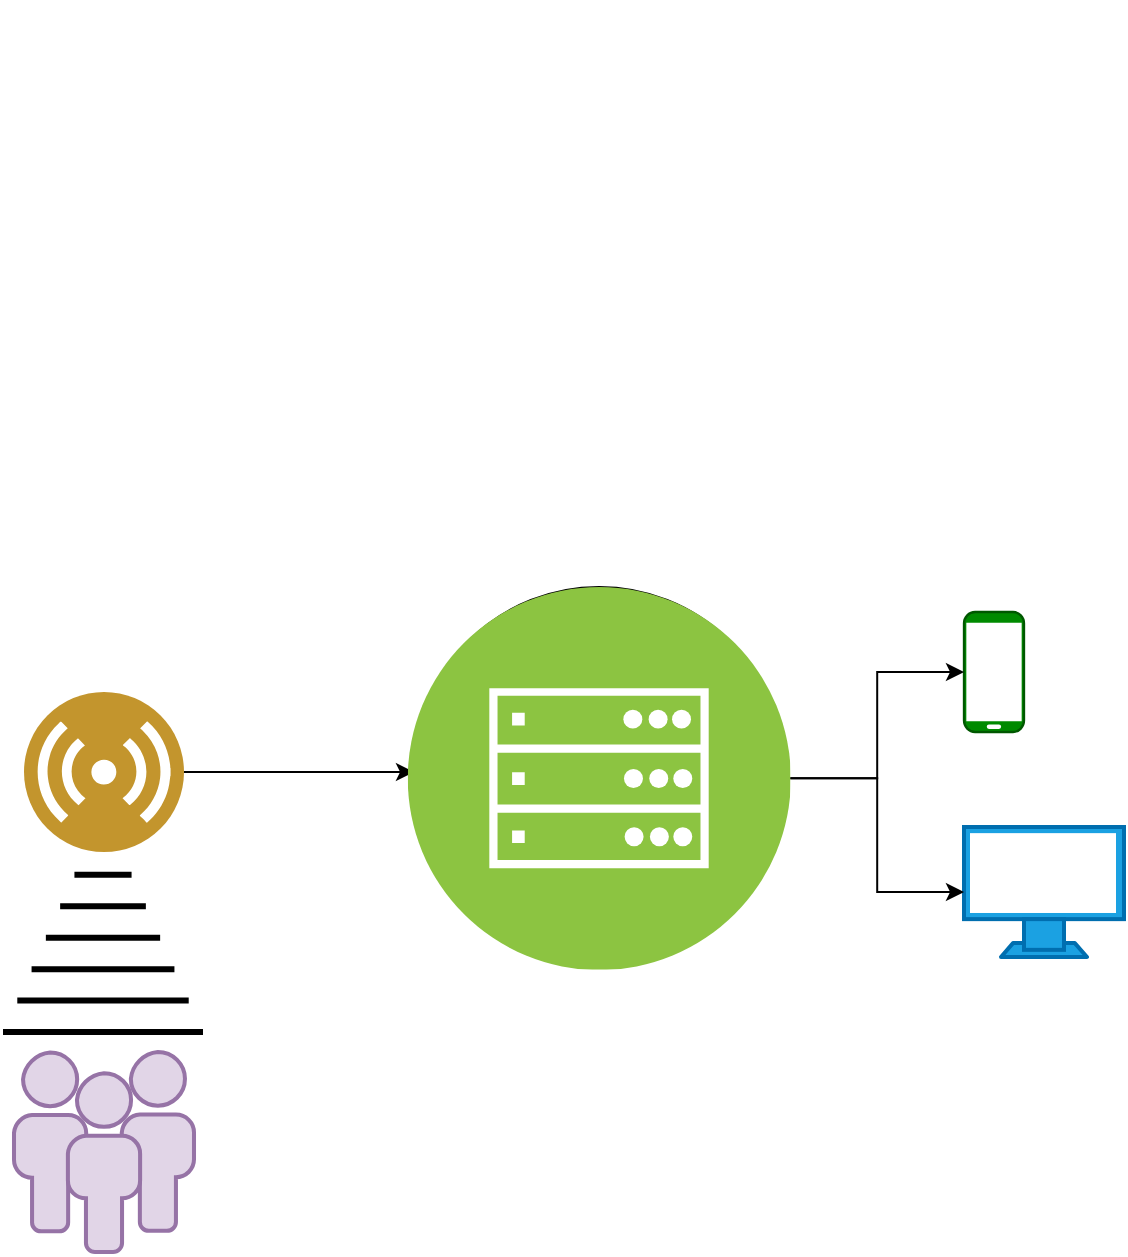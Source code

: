 <mxfile version="23.1.5" type="github">
  <diagram name="Sida-1" id="w6RZrU1ZV-0dpOdVAXzY">
    <mxGraphModel dx="993" dy="568" grid="1" gridSize="10" guides="1" tooltips="1" connect="1" arrows="1" fold="1" page="1" pageScale="1" pageWidth="827" pageHeight="1169" math="0" shadow="0">
      <root>
        <mxCell id="0" />
        <mxCell id="1" parent="0" />
        <mxCell id="D9962-5oOaSnkQb-ab28-2" value="" style="shape=mxgraph.arrows2.wedgeArrowDashed2;html=1;bendable=0;startWidth=50;stepSize=15;rounded=0;strokeWidth=3;" edge="1" parent="1">
          <mxGeometry width="100" height="100" relative="1" as="geometry">
            <mxPoint x="154.5" y="720" as="sourcePoint" />
            <mxPoint x="154.5" y="610" as="targetPoint" />
          </mxGeometry>
        </mxCell>
        <mxCell id="D9962-5oOaSnkQb-ab28-40" value="" style="sketch=0;pointerEvents=1;shadow=0;dashed=0;html=1;aspect=fixed;labelPosition=center;verticalLabelPosition=bottom;verticalAlign=top;align=center;outlineConnect=0;shape=mxgraph.vvd.wi_fi;rotation=-135;strokeColor=none;" vertex="1" parent="1">
          <mxGeometry x="338.11" y="217.5" width="65" height="65" as="geometry" />
        </mxCell>
        <mxCell id="D9962-5oOaSnkQb-ab28-46" value="" style="edgeStyle=orthogonalEdgeStyle;rounded=0;orthogonalLoop=1;jettySize=auto;html=1;" edge="1" parent="1" source="D9962-5oOaSnkQb-ab28-41" target="D9962-5oOaSnkQb-ab28-45">
          <mxGeometry relative="1" as="geometry" />
        </mxCell>
        <mxCell id="D9962-5oOaSnkQb-ab28-41" value="" style="image;aspect=fixed;perimeter=ellipsePerimeter;html=1;align=center;shadow=0;dashed=0;fontColor=#4277BB;labelBackgroundColor=default;fontSize=12;spacingTop=3;image=img/lib/ibm/users/sensor.svg;" vertex="1" parent="1">
          <mxGeometry x="115" y="550" width="80" height="80" as="geometry" />
        </mxCell>
        <mxCell id="D9962-5oOaSnkQb-ab28-42" value="" style="verticalAlign=top;verticalLabelPosition=bottom;labelPosition=center;align=center;html=1;outlineConnect=0;gradientDirection=north;strokeWidth=2;shape=mxgraph.networks.users;fillColor=#e1d5e7;strokeColor=#9673a6;" vertex="1" parent="1">
          <mxGeometry x="110" y="730" width="90" height="100" as="geometry" />
        </mxCell>
        <mxCell id="D9962-5oOaSnkQb-ab28-45" value="" style="ellipse;whiteSpace=wrap;html=1;verticalAlign=top;fontColor=#4277BB;labelBackgroundColor=default;shadow=0;dashed=0;spacingTop=3;" vertex="1" parent="1">
          <mxGeometry x="310" y="497.5" width="185" height="185" as="geometry" />
        </mxCell>
        <mxCell id="D9962-5oOaSnkQb-ab28-49" value="" style="verticalAlign=top;verticalLabelPosition=bottom;labelPosition=center;align=center;html=1;outlineConnect=0;fillColor=#008a00;strokeColor=#005700;gradientDirection=north;strokeWidth=2;shape=mxgraph.networks.mobile;fontColor=#ffffff;" vertex="1" parent="1">
          <mxGeometry x="585" y="510" width="30" height="60" as="geometry" />
        </mxCell>
        <mxCell id="D9962-5oOaSnkQb-ab28-50" value="" style="verticalAlign=top;verticalLabelPosition=bottom;labelPosition=center;align=center;html=1;outlineConnect=0;fillColor=#1ba1e2;strokeColor=#006EAF;gradientDirection=north;strokeWidth=2;shape=mxgraph.networks.monitor;fontColor=#ffffff;" vertex="1" parent="1">
          <mxGeometry x="585" y="617.5" width="80" height="65" as="geometry" />
        </mxCell>
        <mxCell id="D9962-5oOaSnkQb-ab28-59" value="" style="edgeStyle=orthogonalEdgeStyle;rounded=0;orthogonalLoop=1;jettySize=auto;html=1;" edge="1" parent="1" source="D9962-5oOaSnkQb-ab28-56" target="D9962-5oOaSnkQb-ab28-50">
          <mxGeometry relative="1" as="geometry" />
        </mxCell>
        <mxCell id="D9962-5oOaSnkQb-ab28-60" value="" style="edgeStyle=orthogonalEdgeStyle;rounded=0;orthogonalLoop=1;jettySize=auto;html=1;" edge="1" parent="1" source="D9962-5oOaSnkQb-ab28-56" target="D9962-5oOaSnkQb-ab28-49">
          <mxGeometry relative="1" as="geometry" />
        </mxCell>
        <mxCell id="D9962-5oOaSnkQb-ab28-56" value="" style="image;aspect=fixed;perimeter=ellipsePerimeter;html=1;align=center;shadow=0;dashed=0;fontColor=#4277BB;labelBackgroundColor=default;fontSize=12;spacingTop=3;image=img/lib/ibm/infrastructure/mobile_backend.svg;" vertex="1" parent="1">
          <mxGeometry x="306.88" y="497.5" width="191.25" height="191.25" as="geometry" />
        </mxCell>
      </root>
    </mxGraphModel>
  </diagram>
</mxfile>
